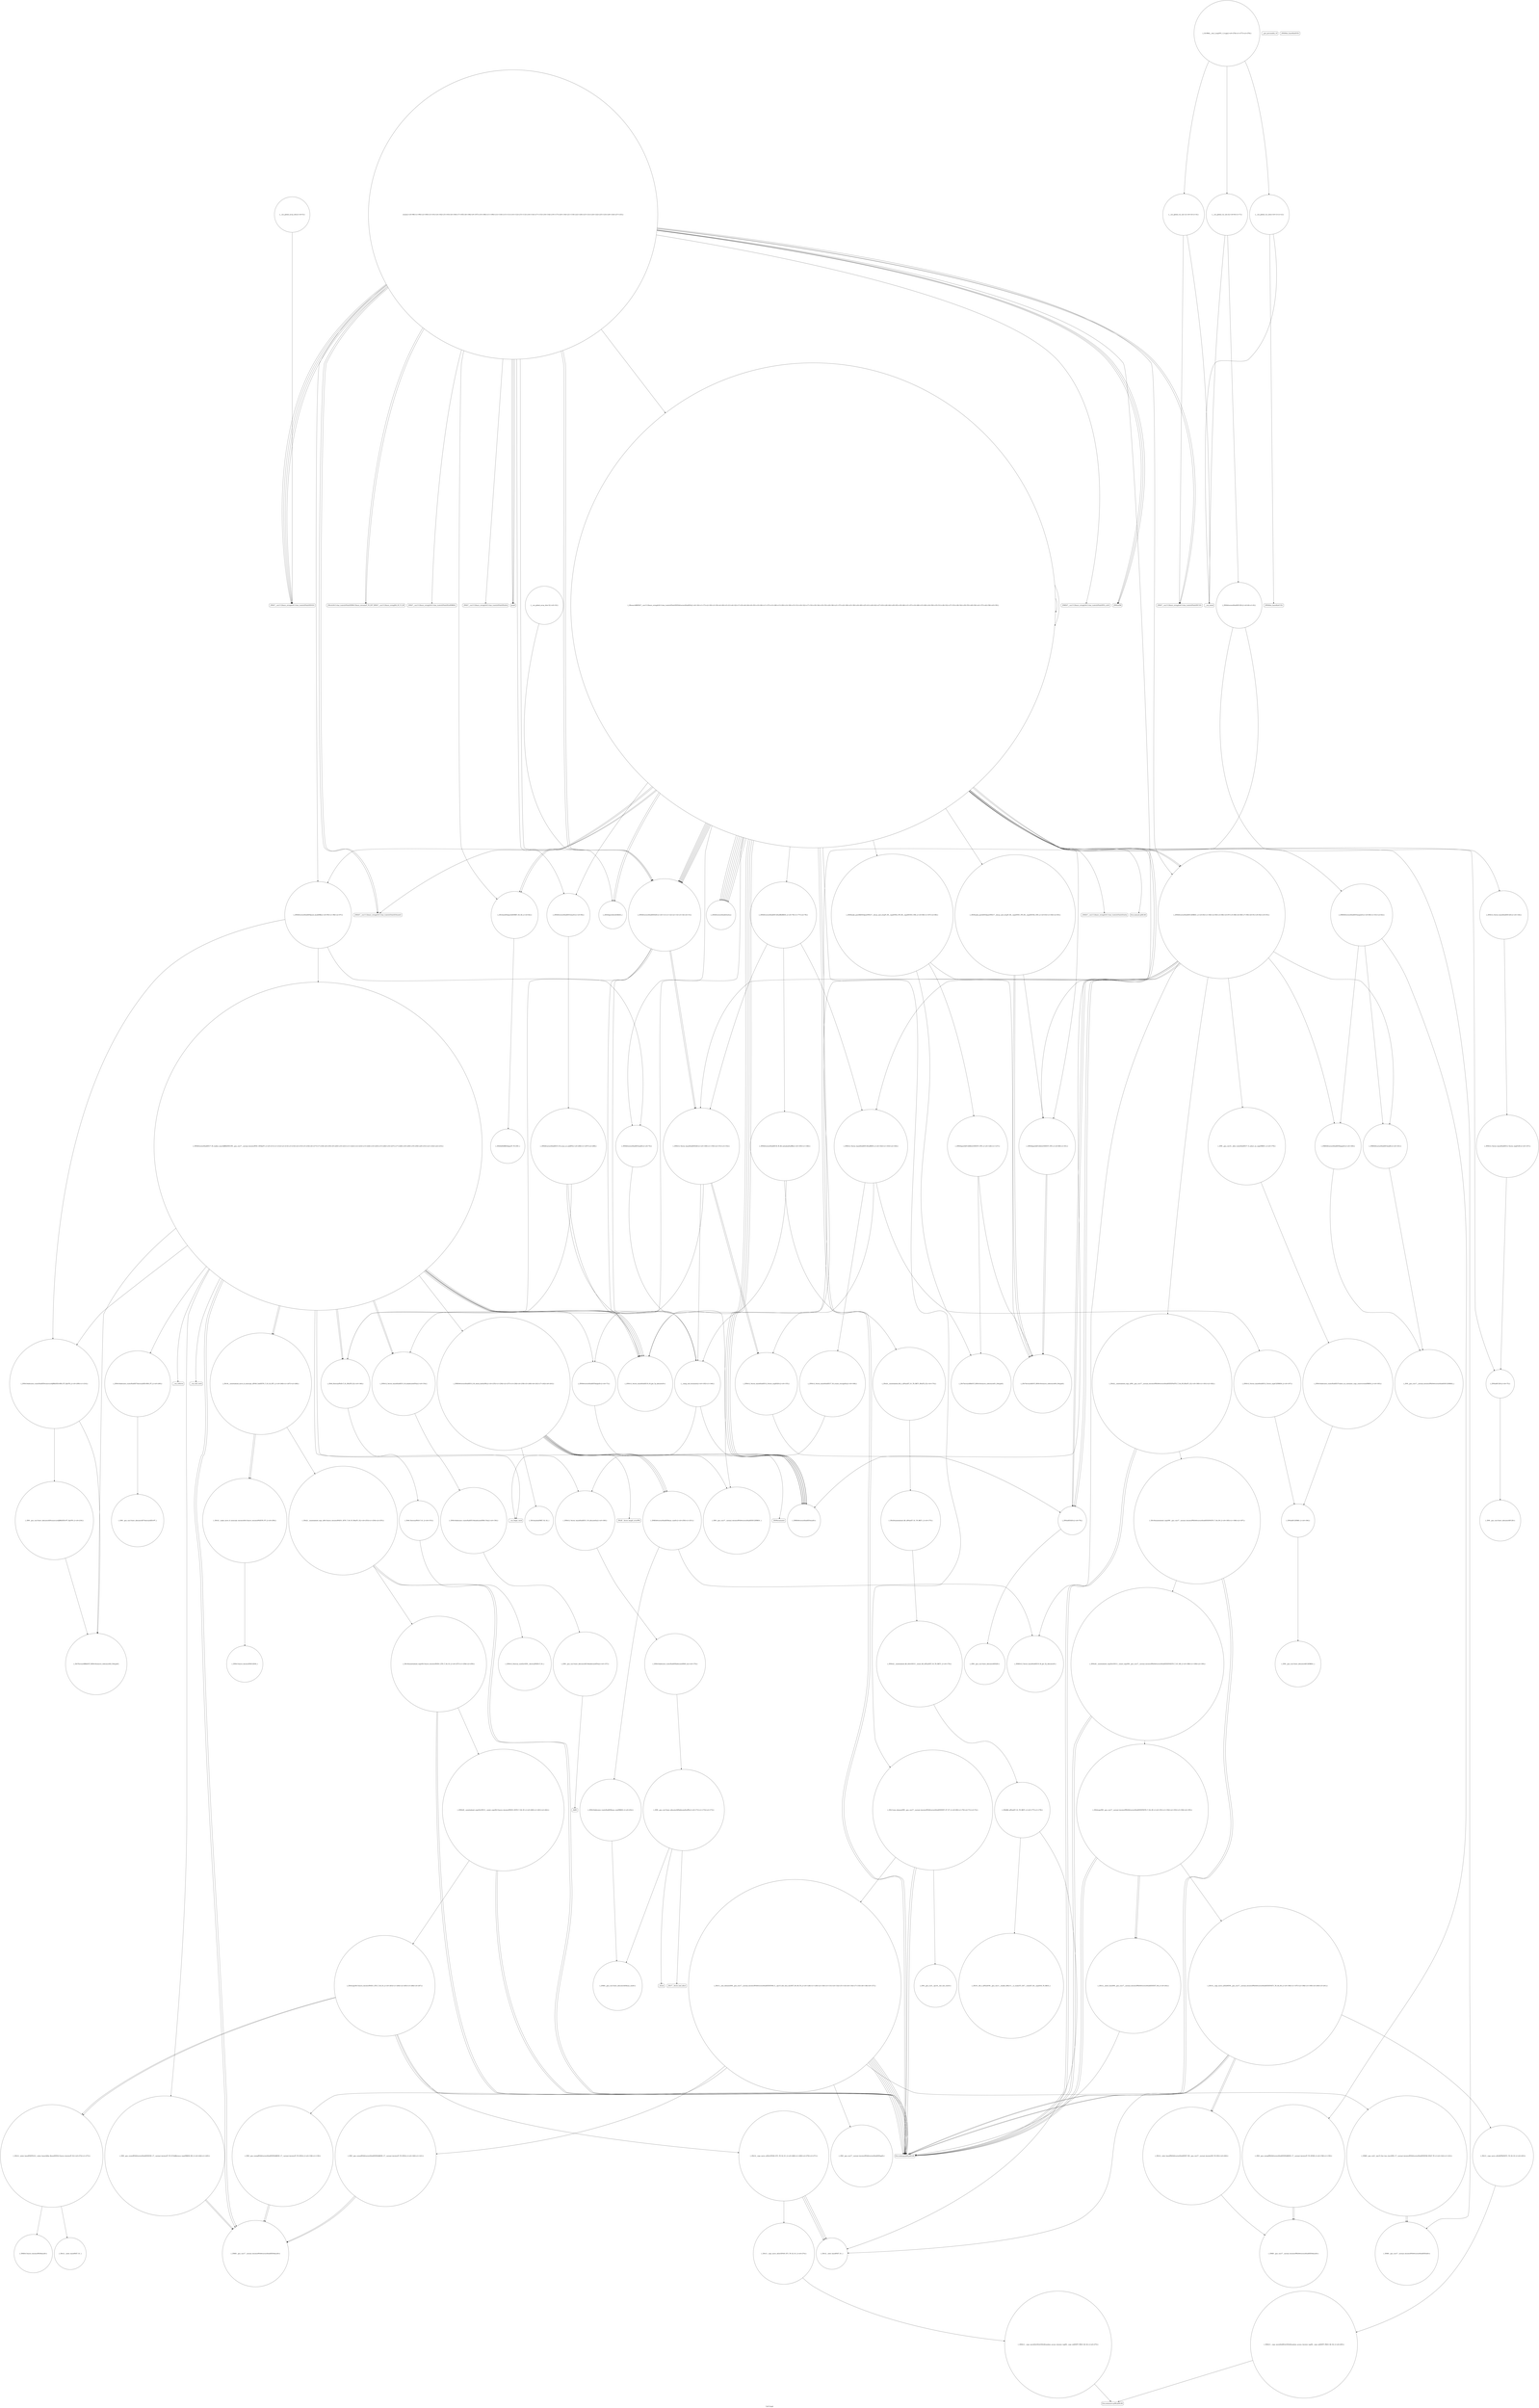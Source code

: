 digraph "Call Graph" {
	label="Call Graph";

	Node0x560197982660 [shape=record,shape=circle,label="{__cxx_global_var_init|{<s0>1|<s1>2}}"];
	Node0x560197982660:s0 -> Node0x5601979826e0[color=black];
	Node0x560197982660:s1 -> Node0x560197c7d100[color=black];
	Node0x560197c80ca0 [shape=record,shape=circle,label="{_ZNSt22__uninitialized_fill_nILb1EE15__uninit_fill_nIPimiEET_S3_T0_RKT1_|{<s0>176}}"];
	Node0x560197c80ca0:s0 -> Node0x560197c80d20[color=black];
	Node0x560197c7d300 [shape=record,shape=Mrecord,label="{_ZNSt7__cxx1112basic_stringIcSt11char_traitsIcESaIcEED1Ev}"];
	Node0x560197c7e800 [shape=record,shape=circle,label="{_ZNSt16allocator_traitsISaIiEE37select_on_container_copy_constructionERKS0_|{<s0>183}}"];
	Node0x560197c7e800:s0 -> Node0x560197c7e880[color=black];
	Node0x560197c7d680 [shape=record,shape=circle,label="{_ZSt9make_pairIiiESt4pairINSt17__decay_and_stripIT_E6__typeENS1_IT0_E6__typeEEOS2_OS5_|{<s0>63|<s1>64|<s2>65}}"];
	Node0x560197c7d680:s0 -> Node0x560197c7e500[color=black];
	Node0x560197c7d680:s1 -> Node0x560197c7e500[color=black];
	Node0x560197c7d680:s2 -> Node0x560197c7de80[color=black];
	Node0x560197c7eb80 [shape=record,shape=circle,label="{_ZSt13__copy_move_aILb0EPKiPiET1_T0_S4_S3_|{<s0>203}}"];
	Node0x560197c7eb80:s0 -> Node0x560197c7ec80[color=black];
	Node0x560197c7da00 [shape=record,shape=Mrecord,label="{_ZNKSt7__cxx1112basic_stringIcSt11char_traitsIcESaIcEEixEm}"];
	Node0x560197c7ef00 [shape=record,shape=circle,label="{_ZN9__gnu_cxx13new_allocatorIiE9constructIiJRKiEEEvPT_DpOT0_|{<s0>234}}"];
	Node0x560197c7ef00:s0 -> Node0x560197c7ef80[color=black];
	Node0x560197c7dd80 [shape=record,shape=Mrecord,label="{__gxx_personality_v0}"];
	Node0x560197c7f280 [shape=record,shape=Mrecord,label="{__cxa_end_catch}"];
	Node0x560197c7e100 [shape=record,shape=circle,label="{_ZNSt6vectorIiSaIiEE9push_backERKi|{<s0>95|<s1>96|<s2>97}}"];
	Node0x560197c7e100:s0 -> Node0x560197c7ee00[color=black];
	Node0x560197c7e100:s1 -> Node0x560197c7d900[color=black];
	Node0x560197c7e100:s2 -> Node0x560197c7ee80[color=black];
	Node0x560197c7f600 [shape=record,shape=circle,label="{_ZSt18uninitialized_copyISt13move_iteratorIPiES1_ET0_T_S4_S3_|{<s0>257|<s1>258|<s2>259}}"];
	Node0x560197c7f600:s0 -> Node0x560197c7dc00[color=black];
	Node0x560197c7f600:s1 -> Node0x560197c7dc00[color=black];
	Node0x560197c7f600:s2 -> Node0x560197c7f680[color=black];
	Node0x560197c7e480 [shape=record,shape=Mrecord,label="{_ZNKSt7__cxx1112basic_stringIcSt11char_traitsIcESaIcEE5c_strEv}"];
	Node0x560197c831c0 [shape=record,shape=circle,label="{_ZSt12__miter_baseIPiET_S1_}"];
	Node0x560197c7f820 [shape=record,shape=circle,label="{_ZN9__gnu_cxxneIPiSt6vectorIiSaIiEEEEbRKNS_17__normal_iteratorIT_T0_EESA_|{<s0>140|<s1>141}}"];
	Node0x560197c7f820:s0 -> Node0x560197c7f9a0[color=black];
	Node0x560197c7f820:s1 -> Node0x560197c7f9a0[color=black];
	Node0x560197c7fba0 [shape=record,shape=Mrecord,label="{__cxa_begin_catch}"];
	Node0x560197c7ff20 [shape=record,shape=circle,label="{_ZSt8_DestroyIPiEvT_S1_|{<s0>153}}"];
	Node0x560197c7ff20:s0 -> Node0x560197c7ffa0[color=black];
	Node0x560197c802a0 [shape=record,shape=circle,label="{_ZN9__gnu_cxx13new_allocatorIiED2Ev}"];
	Node0x560197c80620 [shape=record,shape=circle,label="{_ZNSt12_Vector_baseIiSaIiEEC2EmRKS0_|{<s0>162|<s1>163|<s2>164}}"];
	Node0x560197c80620:s0 -> Node0x560197c80720[color=black];
	Node0x560197c80620:s1 -> Node0x560197c807a0[color=black];
	Node0x560197c80620:s2 -> Node0x560197c800a0[color=black];
	Node0x560197c809a0 [shape=record,shape=circle,label="{_ZN9__gnu_cxx13new_allocatorIiE8allocateEmPKv|{<s0>171|<s1>172|<s2>173}}"];
	Node0x560197c809a0:s0 -> Node0x560197c80a20[color=black];
	Node0x560197c809a0:s1 -> Node0x560197c80aa0[color=black];
	Node0x560197c809a0:s2 -> Node0x560197c80b20[color=black];
	Node0x5601979826e0 [shape=record,shape=Mrecord,label="{_ZNSt8ios_base4InitC1Ev}"];
	Node0x560197c80d20 [shape=record,shape=circle,label="{_ZSt6fill_nIPimiET_S1_T0_RKT1_|{<s0>177|<s1>178}}"];
	Node0x560197c80d20:s0 -> Node0x560197c80e20[color=black];
	Node0x560197c80d20:s1 -> Node0x560197c80da0[color=black];
	Node0x560197c7d380 [shape=record,shape=circle,label="{__cxx_global_var_init.2|{<s0>6|<s1>7}}"];
	Node0x560197c7d380:s0 -> Node0x560197c7d400[color=black];
	Node0x560197c7d380:s1 -> Node0x560197c7d100[color=black];
	Node0x560197c7e880 [shape=record,shape=circle,label="{_ZNSaIiEC2ERKS_|{<s0>184}}"];
	Node0x560197c7e880:s0 -> Node0x560197c80820[color=black];
	Node0x560197c7d700 [shape=record,shape=Mrecord,label="{_ZNKSt7__cxx1112basic_stringIcSt11char_traitsIcESaIcEE4sizeEv}"];
	Node0x560197c7ec00 [shape=record,shape=circle,label="{_ZSt12__niter_baseIPKiSt6vectorIiSaIiEEET_N9__gnu_cxx17__normal_iteratorIS5_T0_EE|{<s0>204}}"];
	Node0x560197c7ec00:s0 -> Node0x560197c804a0[color=black];
	Node0x560197c7da80 [shape=record,shape=Mrecord,label="{llvm.memset.p0i8.i64}"];
	Node0x560197c7ef80 [shape=record,shape=circle,label="{_ZSt7forwardIRKiEOT_RNSt16remove_referenceIS2_E4typeE}"];
	Node0x560197c7de00 [shape=record,shape=circle,label="{_ZNSaIiED2Ev|{<s0>79}}"];
	Node0x560197c7de00:s0 -> Node0x560197c802a0[color=black];
	Node0x560197c7f300 [shape=record,shape=circle,label="{_ZNKSt6vectorIiSaIiEE8max_sizeEv|{<s0>250|<s1>251}}"];
	Node0x560197c7f300:s0 -> Node0x560197c80f20[color=black];
	Node0x560197c7f300:s1 -> Node0x560197c7f480[color=black];
	Node0x560197c7e180 [shape=record,shape=circle,label="{main|{<s0>98|<s1>99|<s2>100|<s3>101|<s4>102|<s5>103|<s6>104|<s7>105|<s8>106|<s9>107|<s10>108|<s11>109|<s12>110|<s13>111|<s14>112|<s15>113|<s16>114|<s17>115|<s18>116|<s19>117|<s20>118|<s21>119|<s22>120|<s23>121|<s24>122|<s25>123|<s26>124|<s27>125}}"];
	Node0x560197c7e180:s0 -> Node0x560197c7e200[color=black];
	Node0x560197c7e180:s1 -> Node0x560197c7e200[color=black];
	Node0x560197c7e180:s2 -> Node0x560197c7e200[color=black];
	Node0x560197c7e180:s3 -> Node0x560197c7e080[color=black];
	Node0x560197c7e180:s4 -> Node0x560197c7d200[color=black];
	Node0x560197c7e180:s5 -> Node0x560197c7e280[color=black];
	Node0x560197c7e180:s6 -> Node0x560197c7e300[color=black];
	Node0x560197c7e180:s7 -> Node0x560197c7d300[color=black];
	Node0x560197c7e180:s8 -> Node0x560197c7d700[color=black];
	Node0x560197c7e180:s9 -> Node0x560197c7e380[color=black];
	Node0x560197c7e180:s10 -> Node0x560197c7d700[color=black];
	Node0x560197c7e180:s11 -> Node0x560197c7e100[color=black];
	Node0x560197c7e180:s12 -> Node0x560197c7d300[color=black];
	Node0x560197c7e180:s13 -> Node0x560197c7e400[color=black];
	Node0x560197c7e180:s14 -> Node0x560197c7d200[color=black];
	Node0x560197c7e180:s15 -> Node0x560197c7e280[color=black];
	Node0x560197c7e180:s16 -> Node0x560197c7de80[color=black];
	Node0x560197c7e180:s17 -> Node0x560197c7df80[color=black];
	Node0x560197c7e180:s18 -> Node0x560197c7d580[color=black];
	Node0x560197c7e180:s19 -> Node0x560197c7df00[color=black];
	Node0x560197c7e180:s20 -> Node0x560197c7e000[color=black];
	Node0x560197c7e180:s21 -> Node0x560197c7d500[color=black];
	Node0x560197c7e180:s22 -> Node0x560197c7d500[color=black];
	Node0x560197c7e180:s23 -> Node0x560197c7e480[color=black];
	Node0x560197c7e180:s24 -> Node0x560197c7e400[color=black];
	Node0x560197c7e180:s25 -> Node0x560197c7d300[color=black];
	Node0x560197c7e180:s26 -> Node0x560197c7d300[color=black];
	Node0x560197c7e180:s27 -> Node0x560197c7e400[color=black];
	Node0x560197c7f680 [shape=record,shape=circle,label="{_ZNSt20__uninitialized_copyILb1EE13__uninit_copyISt13move_iteratorIPiES3_EET0_T_S6_S5_|{<s0>260|<s1>261|<s2>262}}"];
	Node0x560197c7f680:s0 -> Node0x560197c7dc00[color=black];
	Node0x560197c7f680:s1 -> Node0x560197c7dc00[color=black];
	Node0x560197c7f680:s2 -> Node0x560197c7f700[color=black];
	Node0x560197c7e500 [shape=record,shape=circle,label="{_ZSt7forwardIiEOT_RNSt16remove_referenceIS0_E4typeE}"];
	Node0x560197c83240 [shape=record,shape=circle,label="{_ZNKSt13move_iteratorIPiE4baseEv}"];
	Node0x560197c7f8a0 [shape=record,shape=circle,label="{_ZN9__gnu_cxx17__normal_iteratorIPiSt6vectorIiSaIiEEEppEv}"];
	Node0x560197c7fc20 [shape=record,shape=Mrecord,label="{_ZSt9terminatev}"];
	Node0x560197c7ffa0 [shape=record,shape=circle,label="{_ZNSt12_Destroy_auxILb1EE9__destroyIPiEEvT_S3_}"];
	Node0x560197c80320 [shape=record,shape=circle,label="{_ZN9__gnu_cxxeqIPKiSt6vectorIiSaIiEEEEbRKNS_17__normal_iteratorIT_T0_EESB_|{<s0>158|<s1>159}}"];
	Node0x560197c80320:s0 -> Node0x560197c804a0[color=black];
	Node0x560197c80320:s1 -> Node0x560197c804a0[color=black];
	Node0x560197c806a0 [shape=record,shape=circle,label="{_ZNSt6vectorIiSaIiEE18_M_fill_initializeEmRKi|{<s0>165|<s1>166}}"];
	Node0x560197c806a0:s0 -> Node0x560197c7fe20[color=black];
	Node0x560197c806a0:s1 -> Node0x560197c80ba0[color=black];
	Node0x560197c80a20 [shape=record,shape=circle,label="{_ZNK9__gnu_cxx13new_allocatorIiE8max_sizeEv}"];
	Node0x560197c7d080 [shape=record,shape=Mrecord,label="{_ZNSt8ios_base4InitD1Ev}"];
	Node0x560197c80da0 [shape=record,shape=circle,label="{_ZSt10__fill_n_aIPimiEN9__gnu_cxx11__enable_ifIXsr11__is_scalarIT1_EE7__valueET_E6__typeES4_T0_RKS3_}"];
	Node0x560197c7d400 [shape=record,shape=circle,label="{_ZNSt6vectorIiSaIiEEC2Ev|{<s0>8|<s1>9}}"];
	Node0x560197c7d400:s0 -> Node0x560197c7faa0[color=black];
	Node0x560197c7d400:s1 -> Node0x560197c7fb20[color=black];
	Node0x560197c7e900 [shape=record,shape=circle,label="{_ZSt18uninitialized_copyIN9__gnu_cxx17__normal_iteratorIPKiSt6vectorIiSaIiEEEEPiET0_T_SA_S9_|{<s0>185|<s1>186|<s2>187}}"];
	Node0x560197c7e900:s0 -> Node0x560197c7dc00[color=black];
	Node0x560197c7e900:s1 -> Node0x560197c7dc00[color=black];
	Node0x560197c7e900:s2 -> Node0x560197c7e980[color=black];
	Node0x560197c7d780 [shape=record,shape=circle,label="{_ZSt9make_pairIiRiESt4pairINSt17__decay_and_stripIT_E6__typeENS2_IT0_E6__typeEEOS3_OS6_|{<s0>66|<s1>67|<s2>68}}"];
	Node0x560197c7d780:s0 -> Node0x560197c7e500[color=black];
	Node0x560197c7d780:s1 -> Node0x560197c7e580[color=black];
	Node0x560197c7d780:s2 -> Node0x560197c7e600[color=black];
	Node0x560197c7ec80 [shape=record,shape=circle,label="{_ZNSt11__copy_moveILb0ELb1ESt26random_access_iterator_tagE8__copy_mIiEEPT_PKS3_S6_S4_|{<s0>205}}"];
	Node0x560197c7ec80:s0 -> Node0x560197c7ed00[color=black];
	Node0x560197c7db00 [shape=record,shape=circle,label="{_ZNSt6vectorIiSaIiEEixEm}"];
	Node0x560197c7f000 [shape=record,shape=circle,label="{_ZNKSt6vectorIiSaIiEE12_M_check_lenEmPKc|{<s0>235|<s1>236|<s2>237|<s3>238|<s4>239|<s5>240|<s6>241|<s7>242|<s8>243}}"];
	Node0x560197c7f000:s0 -> Node0x560197c7f300[color=black];
	Node0x560197c7f000:s1 -> Node0x560197c7db80[color=black];
	Node0x560197c7f000:s2 -> Node0x560197c7f380[color=black];
	Node0x560197c7f000:s3 -> Node0x560197c7db80[color=black];
	Node0x560197c7f000:s4 -> Node0x560197c7db80[color=black];
	Node0x560197c7f000:s5 -> Node0x560197c7f400[color=black];
	Node0x560197c7f000:s6 -> Node0x560197c7db80[color=black];
	Node0x560197c7f000:s7 -> Node0x560197c7f300[color=black];
	Node0x560197c7f000:s8 -> Node0x560197c7f300[color=black];
	Node0x560197c7de80 [shape=record,shape=circle,label="{_ZNSt4pairIiiEC2IiiLb1EEEOT_OT0_|{<s0>80|<s1>81}}"];
	Node0x560197c7de80:s0 -> Node0x560197c7e500[color=black];
	Node0x560197c7de80:s1 -> Node0x560197c7e500[color=black];
	Node0x560197c7f380 [shape=record,shape=Mrecord,label="{_ZSt20__throw_length_errorPKc}"];
	Node0x560197c7e200 [shape=record,shape=Mrecord,label="{_ZNSirsERi}"];
	Node0x560197c7f700 [shape=record,shape=circle,label="{_ZSt4copyISt13move_iteratorIPiES1_ET0_T_S4_S3_|{<s0>263|<s1>264|<s2>265|<s3>266|<s4>267}}"];
	Node0x560197c7f700:s0 -> Node0x560197c7dc00[color=black];
	Node0x560197c7f700:s1 -> Node0x560197c83040[color=black];
	Node0x560197c7f700:s2 -> Node0x560197c7dc00[color=black];
	Node0x560197c7f700:s3 -> Node0x560197c83040[color=black];
	Node0x560197c7f700:s4 -> Node0x560197c82fc0[color=black];
	Node0x560197c7e580 [shape=record,shape=circle,label="{_ZSt7forwardIRiEOT_RNSt16remove_referenceIS1_E4typeE}"];
	Node0x560197c832c0 [shape=record,shape=circle,label="{_ZNSt13move_iteratorIPiEC2ES0_}"];
	Node0x560197c7f920 [shape=record,shape=circle,label="{_ZNK9__gnu_cxx5__ops15_Iter_less_iterclINS_17__normal_iteratorIPiSt6vectorIiSaIiEEEES8_EEbT_T0_|{<s0>142|<s1>143}}"];
	Node0x560197c7f920:s0 -> Node0x560197c7d980[color=black];
	Node0x560197c7f920:s1 -> Node0x560197c7d980[color=black];
	Node0x560197c7fca0 [shape=record,shape=circle,label="{_ZNSt12_Vector_baseIiSaIiEE12_Vector_implC2Ev|{<s0>147}}"];
	Node0x560197c7fca0:s0 -> Node0x560197c7dc80[color=black];
	Node0x560197c80020 [shape=record,shape=circle,label="{_ZNSt12_Vector_baseIiSaIiEE13_M_deallocateEPim|{<s0>154}}"];
	Node0x560197c80020:s0 -> Node0x560197c80120[color=black];
	Node0x560197c803a0 [shape=record,shape=circle,label="{_ZNKSt6vectorIiSaIiEE5beginEv|{<s0>160}}"];
	Node0x560197c803a0:s0 -> Node0x560197c80520[color=black];
	Node0x560197c80720 [shape=record,shape=circle,label="{_ZNSt12_Vector_baseIiSaIiEE12_Vector_implC2ERKS0_|{<s0>167}}"];
	Node0x560197c80720:s0 -> Node0x560197c7e880[color=black];
	Node0x560197c80aa0 [shape=record,shape=Mrecord,label="{_ZSt17__throw_bad_allocv}"];
	Node0x560197c7d100 [shape=record,shape=Mrecord,label="{__cxa_atexit}"];
	Node0x560197c80e20 [shape=record,shape=circle,label="{_ZSt12__niter_baseIPiET_S1_}"];
	Node0x560197c7d480 [shape=record,shape=circle,label="{__cxx_global_array_dtor.3|{<s0>10}}"];
	Node0x560197c7d480:s0 -> Node0x560197c7d500[color=black];
	Node0x560197c7e980 [shape=record,shape=circle,label="{_ZNSt20__uninitialized_copyILb1EE13__uninit_copyIN9__gnu_cxx17__normal_iteratorIPKiSt6vectorIiSaIiEEEEPiEET0_T_SC_SB_|{<s0>188|<s1>189|<s2>190}}"];
	Node0x560197c7e980:s0 -> Node0x560197c7dc00[color=black];
	Node0x560197c7e980:s1 -> Node0x560197c7dc00[color=black];
	Node0x560197c7e980:s2 -> Node0x560197c7ea00[color=black];
	Node0x560197c7d800 [shape=record,shape=circle,label="{_ZSt11min_elementIN9__gnu_cxx17__normal_iteratorIPiSt6vectorIiSaIiEEEEET_S7_S7_|{<s0>69|<s1>70|<s2>71|<s3>72}}"];
	Node0x560197c7d800:s0 -> Node0x560197c7dc00[color=black];
	Node0x560197c7d800:s1 -> Node0x560197c7dc00[color=black];
	Node0x560197c7d800:s2 -> Node0x560197c7e700[color=black];
	Node0x560197c7d800:s3 -> Node0x560197c7e680[color=black];
	Node0x560197c7ed00 [shape=record,shape=Mrecord,label="{llvm.memmove.p0i8.p0i8.i64}"];
	Node0x560197c7db80 [shape=record,shape=circle,label="{_ZNKSt6vectorIiSaIiEE4sizeEv}"];
	Node0x560197c7f080 [shape=record,shape=circle,label="{_ZN9__gnu_cxxmiIPiSt6vectorIiSaIiEEEENS_17__normal_iteratorIT_T0_E15difference_typeERKS8_SB_|{<s0>244|<s1>245}}"];
	Node0x560197c7f080:s0 -> Node0x560197c7f9a0[color=black];
	Node0x560197c7f080:s1 -> Node0x560197c7f9a0[color=black];
	Node0x560197c7df00 [shape=record,shape=circle,label="{_ZSt3minISt4pairIiiEERKT_S4_S4_|{<s0>82}}"];
	Node0x560197c7df00:s0 -> Node0x560197c7fa20[color=black];
	Node0x560197c7f400 [shape=record,shape=circle,label="{_ZSt3maxImERKT_S2_S2_}"];
	Node0x560197c7e280 [shape=record,shape=Mrecord,label="{_ZStrsIcSt11char_traitsIcESaIcEERSt13basic_istreamIT_T0_ES7_RNSt7__cxx1112basic_stringIS4_S5_T1_EE}"];
	Node0x560197c82fc0 [shape=record,shape=circle,label="{_ZSt14__copy_move_a2ILb1EPiS0_ET1_T0_S2_S1_|{<s0>268|<s1>269|<s2>270|<s3>271}}"];
	Node0x560197c82fc0:s0 -> Node0x560197c80e20[color=black];
	Node0x560197c82fc0:s1 -> Node0x560197c80e20[color=black];
	Node0x560197c82fc0:s2 -> Node0x560197c80e20[color=black];
	Node0x560197c82fc0:s3 -> Node0x560197c830c0[color=black];
	Node0x560197c7e600 [shape=record,shape=circle,label="{_ZNSt4pairIiiEC2IiRiLb1EEEOT_OT0_|{<s0>126|<s1>127}}"];
	Node0x560197c7e600:s0 -> Node0x560197c7e500[color=black];
	Node0x560197c7e600:s1 -> Node0x560197c7e580[color=black];
	Node0x560197c83340 [shape=record,shape=circle,label="{_ZN9__gnu_cxx13new_allocatorIiE7destroyIiEEvPT_}"];
	Node0x560197c7f9a0 [shape=record,shape=circle,label="{_ZNK9__gnu_cxx17__normal_iteratorIPiSt6vectorIiSaIiEEE4baseEv}"];
	Node0x560197c7fd20 [shape=record,shape=circle,label="{_ZN9__gnu_cxx13new_allocatorIiEC2Ev}"];
	Node0x560197c800a0 [shape=record,shape=circle,label="{_ZNSt12_Vector_baseIiSaIiEE12_Vector_implD2Ev|{<s0>155}}"];
	Node0x560197c800a0:s0 -> Node0x560197c7de00[color=black];
	Node0x560197c80420 [shape=record,shape=circle,label="{_ZNKSt6vectorIiSaIiEE3endEv|{<s0>161}}"];
	Node0x560197c80420:s0 -> Node0x560197c80520[color=black];
	Node0x560197c807a0 [shape=record,shape=circle,label="{_ZNSt12_Vector_baseIiSaIiEE17_M_create_storageEm|{<s0>168}}"];
	Node0x560197c807a0:s0 -> Node0x560197c808a0[color=black];
	Node0x560197c80b20 [shape=record,shape=Mrecord,label="{_Znwm}"];
	Node0x560197c7d180 [shape=record,shape=circle,label="{__cxx_global_var_init.1|{<s0>3|<s1>4}}"];
	Node0x560197c7d180:s0 -> Node0x560197c7d200[color=black];
	Node0x560197c7d180:s1 -> Node0x560197c7d100[color=black];
	Node0x560197c80ea0 [shape=record,shape=circle,label="{_ZN9__gnu_cxx14__alloc_traitsISaIiEE17_S_select_on_copyERKS1_|{<s0>179}}"];
	Node0x560197c80ea0:s0 -> Node0x560197c7e800[color=black];
	Node0x560197c7d500 [shape=record,shape=circle,label="{_ZNSt6vectorIiSaIiEED2Ev|{<s0>11|<s1>12|<s2>13|<s3>14|<s4>15}}"];
	Node0x560197c7d500:s0 -> Node0x560197c7fe20[color=black];
	Node0x560197c7d500:s1 -> Node0x560197c7fda0[color=black];
	Node0x560197c7d500:s2 -> Node0x560197c7fea0[color=black];
	Node0x560197c7d500:s3 -> Node0x560197c7fea0[color=black];
	Node0x560197c7d500:s4 -> Node0x560197c7fb20[color=black];
	Node0x560197c7ea00 [shape=record,shape=circle,label="{_ZSt4copyIN9__gnu_cxx17__normal_iteratorIPKiSt6vectorIiSaIiEEEEPiET0_T_SA_S9_|{<s0>191|<s1>192|<s2>193|<s3>194|<s4>195}}"];
	Node0x560197c7ea00:s0 -> Node0x560197c7dc00[color=black];
	Node0x560197c7ea00:s1 -> Node0x560197c7eb00[color=black];
	Node0x560197c7ea00:s2 -> Node0x560197c7dc00[color=black];
	Node0x560197c7ea00:s3 -> Node0x560197c7eb00[color=black];
	Node0x560197c7ea00:s4 -> Node0x560197c7ea80[color=black];
	Node0x560197c7d880 [shape=record,shape=circle,label="{_ZNSt6vectorIiSaIiEE5beginEv|{<s0>73}}"];
	Node0x560197c7d880:s0 -> Node0x560197c805a0[color=black];
	Node0x560197c7ed80 [shape=record,shape=circle,label="{_ZNSt6vectorIiSaIiEE15_M_erase_at_endEPi|{<s0>206|<s1>207|<s2>208}}"];
	Node0x560197c7ed80:s0 -> Node0x560197c7fe20[color=black];
	Node0x560197c7ed80:s1 -> Node0x560197c7fda0[color=black];
	Node0x560197c7ed80:s2 -> Node0x560197c7fb20[color=black];
	Node0x560197c7dc00 [shape=record,shape=Mrecord,label="{llvm.memcpy.p0i8.p0i8.i64}"];
	Node0x560197c7f100 [shape=record,shape=circle,label="{_ZSt34__uninitialized_move_if_noexcept_aIPiS0_SaIiEET0_T_S3_S2_RT1_|{<s0>246|<s1>247|<s2>248}}"];
	Node0x560197c7f100:s0 -> Node0x560197c7f580[color=black];
	Node0x560197c7f100:s1 -> Node0x560197c7f580[color=black];
	Node0x560197c7f100:s2 -> Node0x560197c7f500[color=black];
	Node0x560197c7df80 [shape=record,shape=circle,label="{_ZNSt6vectorIiSaIiEEC2ERKS1_|{<s0>83|<s1>84|<s2>85|<s3>86|<s4>87|<s5>88|<s6>89|<s7>90|<s8>91|<s9>92|<s10>93}}"];
	Node0x560197c7df80:s0 -> Node0x560197c7db80[color=black];
	Node0x560197c7df80:s1 -> Node0x560197c80f20[color=black];
	Node0x560197c7df80:s2 -> Node0x560197c80ea0[color=black];
	Node0x560197c7df80:s3 -> Node0x560197c80620[color=black];
	Node0x560197c7df80:s4 -> Node0x560197c7de00[color=black];
	Node0x560197c7df80:s5 -> Node0x560197c803a0[color=black];
	Node0x560197c7df80:s6 -> Node0x560197c80420[color=black];
	Node0x560197c7df80:s7 -> Node0x560197c7fe20[color=black];
	Node0x560197c7df80:s8 -> Node0x560197c7e780[color=black];
	Node0x560197c7df80:s9 -> Node0x560197c7de00[color=black];
	Node0x560197c7df80:s10 -> Node0x560197c7fea0[color=black];
	Node0x560197c7f480 [shape=record,shape=circle,label="{_ZNSt16allocator_traitsISaIiEE8max_sizeERKS0_|{<s0>252}}"];
	Node0x560197c7f480:s0 -> Node0x560197c80a20[color=black];
	Node0x560197c7e300 [shape=record,shape=Mrecord,label="{_ZNSt7__cxx1112basic_stringIcSt11char_traitsIcESaIcEEaSERKS4_}"];
	Node0x560197c83040 [shape=record,shape=circle,label="{_ZSt12__miter_baseIPiEDTcl12__miter_basecldtfp_4baseEEESt13move_iteratorIT_E|{<s0>272|<s1>273}}"];
	Node0x560197c83040:s0 -> Node0x560197c83240[color=black];
	Node0x560197c83040:s1 -> Node0x560197c831c0[color=black];
	Node0x560197c7e680 [shape=record,shape=circle,label="{_ZSt13__min_elementIN9__gnu_cxx17__normal_iteratorIPiSt6vectorIiSaIiEEEENS0_5__ops15_Iter_less_iterEET_S9_S9_T0_|{<s0>128|<s1>129|<s2>130|<s3>131|<s4>132|<s5>133|<s6>134|<s7>135|<s8>136|<s9>137}}"];
	Node0x560197c7e680:s0 -> Node0x560197c7f7a0[color=black];
	Node0x560197c7e680:s1 -> Node0x560197c7dc00[color=black];
	Node0x560197c7e680:s2 -> Node0x560197c7dc00[color=black];
	Node0x560197c7e680:s3 -> Node0x560197c7f8a0[color=black];
	Node0x560197c7e680:s4 -> Node0x560197c7f820[color=black];
	Node0x560197c7e680:s5 -> Node0x560197c7dc00[color=black];
	Node0x560197c7e680:s6 -> Node0x560197c7dc00[color=black];
	Node0x560197c7e680:s7 -> Node0x560197c7f920[color=black];
	Node0x560197c7e680:s8 -> Node0x560197c7dc00[color=black];
	Node0x560197c7e680:s9 -> Node0x560197c7dc00[color=black];
	Node0x560197c833c0 [shape=record,shape=circle,label="{_GLOBAL__sub_I_msg555_1_0.cpp|{<s0>276|<s1>277|<s2>278}}"];
	Node0x560197c833c0:s0 -> Node0x560197982660[color=black];
	Node0x560197c833c0:s1 -> Node0x560197c7d180[color=black];
	Node0x560197c833c0:s2 -> Node0x560197c7d380[color=black];
	Node0x560197c7fa20 [shape=record,shape=circle,label="{_ZStltIiiEbRKSt4pairIT_T0_ES5_}"];
	Node0x560197c7fda0 [shape=record,shape=circle,label="{_ZSt8_DestroyIPiiEvT_S1_RSaIT0_E|{<s0>148}}"];
	Node0x560197c7fda0:s0 -> Node0x560197c7ff20[color=black];
	Node0x560197c80120 [shape=record,shape=circle,label="{_ZNSt16allocator_traitsISaIiEE10deallocateERS0_Pim|{<s0>156}}"];
	Node0x560197c80120:s0 -> Node0x560197c801a0[color=black];
	Node0x560197c804a0 [shape=record,shape=circle,label="{_ZNK9__gnu_cxx17__normal_iteratorIPKiSt6vectorIiSaIiEEE4baseEv}"];
	Node0x560197c80820 [shape=record,shape=circle,label="{_ZN9__gnu_cxx13new_allocatorIiEC2ERKS1_}"];
	Node0x560197c80ba0 [shape=record,shape=circle,label="{_ZSt24__uninitialized_fill_n_aIPimiiET_S1_T0_RKT1_RSaIT2_E|{<s0>174}}"];
	Node0x560197c80ba0:s0 -> Node0x560197c80c20[color=black];
	Node0x560197c7d200 [shape=record,shape=Mrecord,label="{_ZNSt7__cxx1112basic_stringIcSt11char_traitsIcESaIcEEC1Ev}"];
	Node0x560197c80f20 [shape=record,shape=circle,label="{_ZNKSt12_Vector_baseIiSaIiEE19_M_get_Tp_allocatorEv}"];
	Node0x560197c7d580 [shape=record,shape=circle,label="{_Z6searchRKNSt7__cxx1112basic_stringIcSt11char_traitsIcESaIcEEESt6vectorIiSaIiEEii|{<s0>16|<s1>17|<s2>18|<s3>19|<s4>20|<s5>21|<s6>22|<s7>23|<s8>24|<s9>25|<s10>26|<s11>27|<s12>28|<s13>29|<s14>30|<s15>31|<s16>32|<s17>33|<s18>34|<s19>35|<s20>36|<s21>37|<s22>38|<s23>39|<s24>40|<s25>41|<s26>42|<s27>43|<s28>44|<s29>45|<s30>46|<s31>47|<s32>48|<s33>49|<s34>50|<s35>51|<s36>52|<s37>53|<s38>54|<s39>55|<s40>56|<s41>57|<s42>58|<s43>59}}"];
	Node0x560197c7d580:s0 -> Node0x560197c7d600[color=black];
	Node0x560197c7d580:s1 -> Node0x560197c7d680[color=black];
	Node0x560197c7d580:s2 -> Node0x560197c7d700[color=black];
	Node0x560197c7d580:s3 -> Node0x560197c7d880[color=black];
	Node0x560197c7d580:s4 -> Node0x560197c7d900[color=black];
	Node0x560197c7d580:s5 -> Node0x560197c7d800[color=black];
	Node0x560197c7d580:s6 -> Node0x560197c7d980[color=black];
	Node0x560197c7d580:s7 -> Node0x560197c7d780[color=black];
	Node0x560197c7d580:s8 -> Node0x560197c7da00[color=black];
	Node0x560197c7d580:s9 -> Node0x560197c7da80[color=black];
	Node0x560197c7d580:s10 -> Node0x560197c7db00[color=black];
	Node0x560197c7d580:s11 -> Node0x560197c7db80[color=black];
	Node0x560197c7d580:s12 -> Node0x560197c7dc00[color=black];
	Node0x560197c7d580:s13 -> Node0x560197c7db80[color=black];
	Node0x560197c7d580:s14 -> Node0x560197c7db80[color=black];
	Node0x560197c7d580:s15 -> Node0x560197c7db00[color=black];
	Node0x560197c7d580:s16 -> Node0x560197c7db00[color=black];
	Node0x560197c7d580:s17 -> Node0x560197c7db00[color=black];
	Node0x560197c7d580:s18 -> Node0x560197c7dc80[color=black];
	Node0x560197c7d580:s19 -> Node0x560197c7dd00[color=black];
	Node0x560197c7d580:s20 -> Node0x560197c7de00[color=black];
	Node0x560197c7d580:s21 -> Node0x560197c7de80[color=black];
	Node0x560197c7d580:s22 -> Node0x560197c7db80[color=black];
	Node0x560197c7d580:s23 -> Node0x560197c7db00[color=black];
	Node0x560197c7d580:s24 -> Node0x560197c7df80[color=black];
	Node0x560197c7d580:s25 -> Node0x560197c7d580[color=black];
	Node0x560197c7d580:s26 -> Node0x560197c7df00[color=black];
	Node0x560197c7d580:s27 -> Node0x560197c7e000[color=black];
	Node0x560197c7d580:s28 -> Node0x560197c7d500[color=black];
	Node0x560197c7d580:s29 -> Node0x560197c7e080[color=black];
	Node0x560197c7d580:s30 -> Node0x560197c7de00[color=black];
	Node0x560197c7d580:s31 -> Node0x560197c7d500[color=black];
	Node0x560197c7d580:s32 -> Node0x560197c7db00[color=black];
	Node0x560197c7d580:s33 -> Node0x560197c7db00[color=black];
	Node0x560197c7d580:s34 -> Node0x560197c7e100[color=black];
	Node0x560197c7d580:s35 -> Node0x560197c7df80[color=black];
	Node0x560197c7d580:s36 -> Node0x560197c7d580[color=black];
	Node0x560197c7d580:s37 -> Node0x560197c7df00[color=black];
	Node0x560197c7d580:s38 -> Node0x560197c7e000[color=black];
	Node0x560197c7d580:s39 -> Node0x560197c7d500[color=black];
	Node0x560197c7d580:s40 -> Node0x560197c7dc00[color=black];
	Node0x560197c7d580:s41 -> Node0x560197c7d500[color=black];
	Node0x560197c7d580:s42 -> Node0x560197c7d500[color=black];
	Node0x560197c7d580:s43 -> Node0x560197c7d500[color=black];
	Node0x560197c7ea80 [shape=record,shape=circle,label="{_ZSt14__copy_move_a2ILb0EN9__gnu_cxx17__normal_iteratorIPKiSt6vectorIiSaIiEEEEPiET1_T0_SA_S9_|{<s0>196|<s1>197|<s2>198|<s3>199|<s4>200|<s5>201}}"];
	Node0x560197c7ea80:s0 -> Node0x560197c7dc00[color=black];
	Node0x560197c7ea80:s1 -> Node0x560197c7ec00[color=black];
	Node0x560197c7ea80:s2 -> Node0x560197c7dc00[color=black];
	Node0x560197c7ea80:s3 -> Node0x560197c7ec00[color=black];
	Node0x560197c7ea80:s4 -> Node0x560197c80e20[color=black];
	Node0x560197c7ea80:s5 -> Node0x560197c7eb80[color=black];
	Node0x560197c7d900 [shape=record,shape=circle,label="{_ZNSt6vectorIiSaIiEE3endEv|{<s0>74}}"];
	Node0x560197c7d900:s0 -> Node0x560197c805a0[color=black];
	Node0x560197c7ee00 [shape=record,shape=circle,label="{_ZNSt16allocator_traitsISaIiEE9constructIiJRKiEEEvRS0_PT_DpOT0_|{<s0>209|<s1>210}}"];
	Node0x560197c7ee00:s0 -> Node0x560197c7ef80[color=black];
	Node0x560197c7ee00:s1 -> Node0x560197c7ef00[color=black];
	Node0x560197c7dc80 [shape=record,shape=circle,label="{_ZNSaIiEC2Ev|{<s0>75}}"];
	Node0x560197c7dc80:s0 -> Node0x560197c7fd20[color=black];
	Node0x560197c7f180 [shape=record,shape=circle,label="{_ZNSt16allocator_traitsISaIiEE7destroyIiEEvRS0_PT_|{<s0>249}}"];
	Node0x560197c7f180:s0 -> Node0x560197c83340[color=black];
	Node0x560197c7e000 [shape=record,shape=circle,label="{_ZNSt4pairIiiEaSERKS0_}"];
	Node0x560197c7f500 [shape=record,shape=circle,label="{_ZSt22__uninitialized_copy_aISt13move_iteratorIPiES1_iET0_T_S4_S3_RSaIT1_E|{<s0>253|<s1>254|<s2>255}}"];
	Node0x560197c7f500:s0 -> Node0x560197c7dc00[color=black];
	Node0x560197c7f500:s1 -> Node0x560197c7dc00[color=black];
	Node0x560197c7f500:s2 -> Node0x560197c7f600[color=black];
	Node0x560197c7e380 [shape=record,shape=Mrecord,label="{_ZNSt7__cxx1112basic_stringIcSt11char_traitsIcESaIcEEixEm}"];
	Node0x560197c830c0 [shape=record,shape=circle,label="{_ZSt13__copy_move_aILb1EPiS0_ET1_T0_S2_S1_|{<s0>274}}"];
	Node0x560197c830c0:s0 -> Node0x560197c83140[color=black];
	Node0x560197c7e700 [shape=record,shape=circle,label="{_ZN9__gnu_cxx5__ops16__iter_less_iterEv}"];
	Node0x560197c7faa0 [shape=record,shape=circle,label="{_ZNSt12_Vector_baseIiSaIiEEC2Ev|{<s0>144}}"];
	Node0x560197c7faa0:s0 -> Node0x560197c7fca0[color=black];
	Node0x560197c7fe20 [shape=record,shape=circle,label="{_ZNSt12_Vector_baseIiSaIiEE19_M_get_Tp_allocatorEv}"];
	Node0x560197c801a0 [shape=record,shape=circle,label="{_ZN9__gnu_cxx13new_allocatorIiE10deallocateEPim|{<s0>157}}"];
	Node0x560197c801a0:s0 -> Node0x560197c80220[color=black];
	Node0x560197c80520 [shape=record,shape=circle,label="{_ZN9__gnu_cxx17__normal_iteratorIPKiSt6vectorIiSaIiEEEC2ERKS2_}"];
	Node0x560197c808a0 [shape=record,shape=circle,label="{_ZNSt12_Vector_baseIiSaIiEE11_M_allocateEm|{<s0>169}}"];
	Node0x560197c808a0:s0 -> Node0x560197c80920[color=black];
	Node0x560197c80c20 [shape=record,shape=circle,label="{_ZSt20uninitialized_fill_nIPimiET_S1_T0_RKT1_|{<s0>175}}"];
	Node0x560197c80c20:s0 -> Node0x560197c80ca0[color=black];
	Node0x560197c7d280 [shape=record,shape=circle,label="{__cxx_global_array_dtor|{<s0>5}}"];
	Node0x560197c7d280:s0 -> Node0x560197c7d300[color=black];
	Node0x560197c7e780 [shape=record,shape=circle,label="{_ZSt22__uninitialized_copy_aIN9__gnu_cxx17__normal_iteratorIPKiSt6vectorIiSaIiEEEEPiiET0_T_SA_S9_RSaIT1_E|{<s0>180|<s1>181|<s2>182}}"];
	Node0x560197c7e780:s0 -> Node0x560197c7dc00[color=black];
	Node0x560197c7e780:s1 -> Node0x560197c7dc00[color=black];
	Node0x560197c7e780:s2 -> Node0x560197c7e900[color=black];
	Node0x560197c7d600 [shape=record,shape=circle,label="{_ZNKSt6vectorIiSaIiEE5emptyEv|{<s0>60|<s1>61|<s2>62}}"];
	Node0x560197c7d600:s0 -> Node0x560197c803a0[color=black];
	Node0x560197c7d600:s1 -> Node0x560197c80420[color=black];
	Node0x560197c7d600:s2 -> Node0x560197c80320[color=black];
	Node0x560197c7eb00 [shape=record,shape=circle,label="{_ZSt12__miter_baseIN9__gnu_cxx17__normal_iteratorIPKiSt6vectorIiSaIiEEEEET_S8_|{<s0>202}}"];
	Node0x560197c7eb00:s0 -> Node0x560197c7dc00[color=black];
	Node0x560197c7d980 [shape=record,shape=circle,label="{_ZNK9__gnu_cxx17__normal_iteratorIPiSt6vectorIiSaIiEEEdeEv}"];
	Node0x560197c7ee80 [shape=record,shape=circle,label="{_ZNSt6vectorIiSaIiEE17_M_realloc_insertIJRKiEEEvN9__gnu_cxx17__normal_iteratorIPiS1_EEDpOT_|{<s0>211|<s1>212|<s2>213|<s3>214|<s4>215|<s5>216|<s6>217|<s7>218|<s8>219|<s9>220|<s10>221|<s11>222|<s12>223|<s13>224|<s14>225|<s15>226|<s16>227|<s17>228|<s18>229|<s19>230|<s20>231|<s21>232|<s22>233}}"];
	Node0x560197c7ee80:s0 -> Node0x560197c7f000[color=black];
	Node0x560197c7ee80:s1 -> Node0x560197c7d880[color=black];
	Node0x560197c7ee80:s2 -> Node0x560197c7f080[color=black];
	Node0x560197c7ee80:s3 -> Node0x560197c808a0[color=black];
	Node0x560197c7ee80:s4 -> Node0x560197c7ef80[color=black];
	Node0x560197c7ee80:s5 -> Node0x560197c7ee00[color=black];
	Node0x560197c7ee80:s6 -> Node0x560197c7f9a0[color=black];
	Node0x560197c7ee80:s7 -> Node0x560197c7fe20[color=black];
	Node0x560197c7ee80:s8 -> Node0x560197c7f100[color=black];
	Node0x560197c7ee80:s9 -> Node0x560197c7f9a0[color=black];
	Node0x560197c7ee80:s10 -> Node0x560197c7fe20[color=black];
	Node0x560197c7ee80:s11 -> Node0x560197c7f100[color=black];
	Node0x560197c7ee80:s12 -> Node0x560197c7fba0[color=black];
	Node0x560197c7ee80:s13 -> Node0x560197c7f180[color=black];
	Node0x560197c7ee80:s14 -> Node0x560197c7f280[color=black];
	Node0x560197c7ee80:s15 -> Node0x560197c7fe20[color=black];
	Node0x560197c7ee80:s16 -> Node0x560197c7fda0[color=black];
	Node0x560197c7ee80:s17 -> Node0x560197c80020[color=black];
	Node0x560197c7ee80:s18 -> Node0x560197c7f200[color=black];
	Node0x560197c7ee80:s19 -> Node0x560197c7fe20[color=black];
	Node0x560197c7ee80:s20 -> Node0x560197c7fda0[color=black];
	Node0x560197c7ee80:s21 -> Node0x560197c80020[color=black];
	Node0x560197c7ee80:s22 -> Node0x560197c7fb20[color=black];
	Node0x560197c7dd00 [shape=record,shape=circle,label="{_ZNSt6vectorIiSaIiEEC2EmRKiRKS0_|{<s0>76|<s1>77|<s2>78}}"];
	Node0x560197c7dd00:s0 -> Node0x560197c80620[color=black];
	Node0x560197c7dd00:s1 -> Node0x560197c806a0[color=black];
	Node0x560197c7dd00:s2 -> Node0x560197c7fea0[color=black];
	Node0x560197c7f200 [shape=record,shape=Mrecord,label="{__cxa_rethrow}"];
	Node0x560197c7e080 [shape=record,shape=circle,label="{_ZNSt6vectorIiSaIiEE5clearEv|{<s0>94}}"];
	Node0x560197c7e080:s0 -> Node0x560197c7ed80[color=black];
	Node0x560197c7f580 [shape=record,shape=circle,label="{_ZSt32__make_move_if_noexcept_iteratorIiSt13move_iteratorIPiEET0_PT_|{<s0>256}}"];
	Node0x560197c7f580:s0 -> Node0x560197c832c0[color=black];
	Node0x560197c7e400 [shape=record,shape=Mrecord,label="{printf}"];
	Node0x560197c83140 [shape=record,shape=circle,label="{_ZNSt11__copy_moveILb1ELb1ESt26random_access_iterator_tagE8__copy_mIiEEPT_PKS3_S6_S4_|{<s0>275}}"];
	Node0x560197c83140:s0 -> Node0x560197c7ed00[color=black];
	Node0x560197c7f7a0 [shape=record,shape=circle,label="{_ZN9__gnu_cxxeqIPiSt6vectorIiSaIiEEEEbRKNS_17__normal_iteratorIT_T0_EESA_|{<s0>138|<s1>139}}"];
	Node0x560197c7f7a0:s0 -> Node0x560197c7f9a0[color=black];
	Node0x560197c7f7a0:s1 -> Node0x560197c7f9a0[color=black];
	Node0x560197c7fb20 [shape=record,shape=circle,label="{__clang_call_terminate|{<s0>145|<s1>146}}"];
	Node0x560197c7fb20:s0 -> Node0x560197c7fba0[color=black];
	Node0x560197c7fb20:s1 -> Node0x560197c7fc20[color=black];
	Node0x560197c7fea0 [shape=record,shape=circle,label="{_ZNSt12_Vector_baseIiSaIiEED2Ev|{<s0>149|<s1>150|<s2>151|<s3>152}}"];
	Node0x560197c7fea0:s0 -> Node0x560197c80020[color=black];
	Node0x560197c7fea0:s1 -> Node0x560197c800a0[color=black];
	Node0x560197c7fea0:s2 -> Node0x560197c800a0[color=black];
	Node0x560197c7fea0:s3 -> Node0x560197c7fb20[color=black];
	Node0x560197c80220 [shape=record,shape=Mrecord,label="{_ZdlPv}"];
	Node0x560197c805a0 [shape=record,shape=circle,label="{_ZN9__gnu_cxx17__normal_iteratorIPiSt6vectorIiSaIiEEEC2ERKS1_}"];
	Node0x560197c80920 [shape=record,shape=circle,label="{_ZNSt16allocator_traitsISaIiEE8allocateERS0_m|{<s0>170}}"];
	Node0x560197c80920:s0 -> Node0x560197c809a0[color=black];
}
